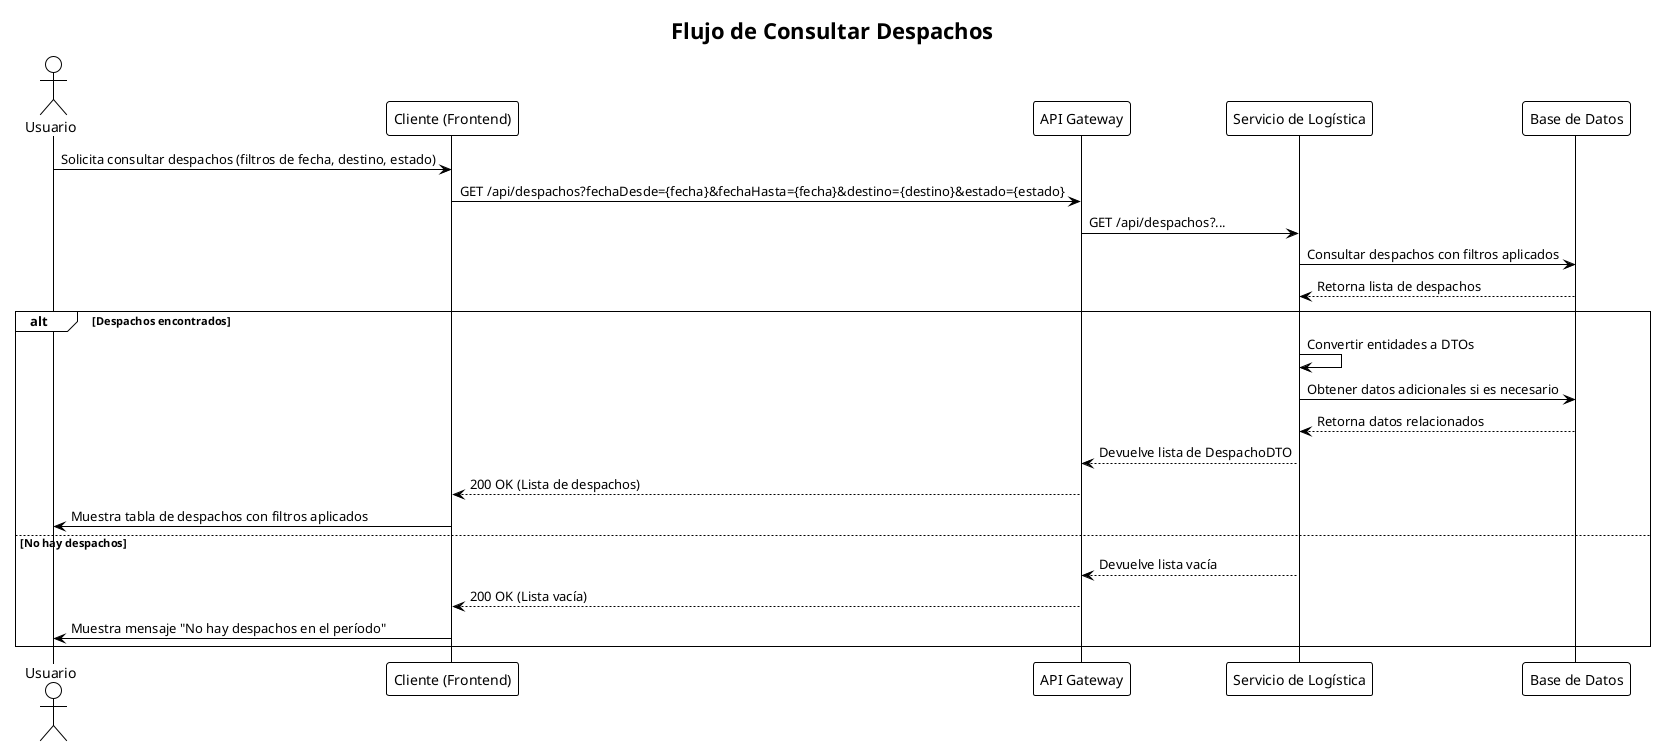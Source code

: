@startuml sequence_consultar_despachos
!theme plain

title "Flujo de Consultar Despachos"

actor Usuario
participant "Cliente (Frontend)" as Cliente
participant "API Gateway" as Gateway
participant "Servicio de Logística" as LogisticaService
participant "Base de Datos" as DB

Usuario -> Cliente: Solicita consultar despachos (filtros de fecha, destino, estado)
Cliente -> Gateway: GET /api/despachos?fechaDesde={fecha}&fechaHasta={fecha}&destino={destino}&estado={estado}
Gateway -> LogisticaService: GET /api/despachos?...

LogisticaService -> DB: Consultar despachos con filtros aplicados
DB --> LogisticaService: Retorna lista de despachos

alt Despachos encontrados
    LogisticaService -> LogisticaService: Convertir entidades a DTOs
    LogisticaService -> DB: Obtener datos adicionales si es necesario
    DB --> LogisticaService: Retorna datos relacionados
    LogisticaService --> Gateway: Devuelve lista de DespachoDTO
    Gateway --> Cliente: 200 OK (Lista de despachos)
    Cliente -> Usuario: Muestra tabla de despachos con filtros aplicados
else No hay despachos
    LogisticaService --> Gateway: Devuelve lista vacía
    Gateway --> Cliente: 200 OK (Lista vacía)
    Cliente -> Usuario: Muestra mensaje "No hay despachos en el período"
end

@enduml
